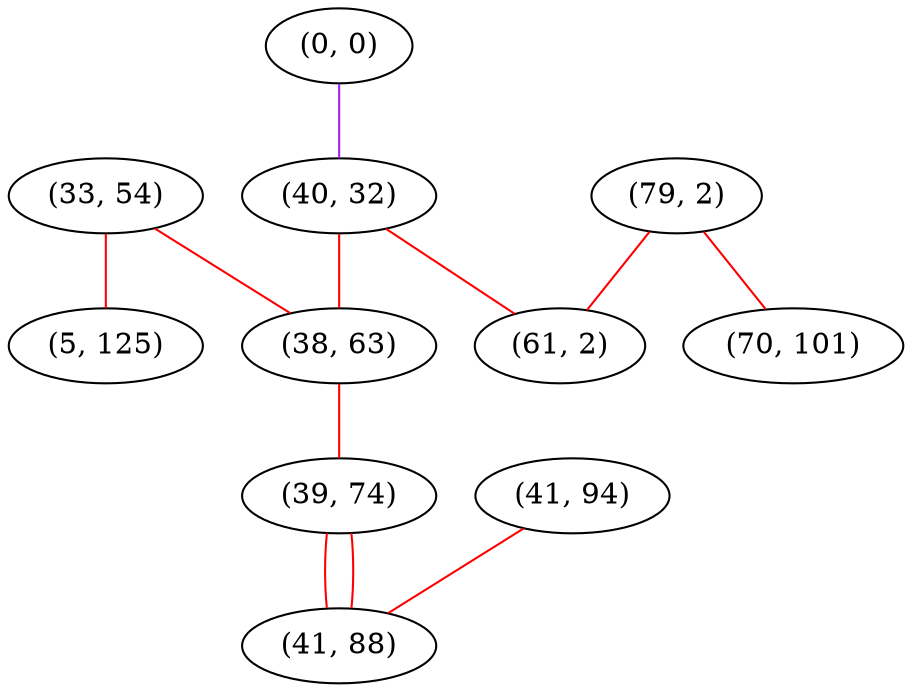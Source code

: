 graph "" {
"(0, 0)";
"(33, 54)";
"(79, 2)";
"(40, 32)";
"(38, 63)";
"(61, 2)";
"(39, 74)";
"(41, 94)";
"(41, 88)";
"(5, 125)";
"(70, 101)";
"(0, 0)" -- "(40, 32)"  [color=purple, key=0, weight=4];
"(33, 54)" -- "(38, 63)"  [color=red, key=0, weight=1];
"(33, 54)" -- "(5, 125)"  [color=red, key=0, weight=1];
"(79, 2)" -- "(61, 2)"  [color=red, key=0, weight=1];
"(79, 2)" -- "(70, 101)"  [color=red, key=0, weight=1];
"(40, 32)" -- "(61, 2)"  [color=red, key=0, weight=1];
"(40, 32)" -- "(38, 63)"  [color=red, key=0, weight=1];
"(38, 63)" -- "(39, 74)"  [color=red, key=0, weight=1];
"(39, 74)" -- "(41, 88)"  [color=red, key=0, weight=1];
"(39, 74)" -- "(41, 88)"  [color=red, key=1, weight=1];
"(41, 94)" -- "(41, 88)"  [color=red, key=0, weight=1];
}
